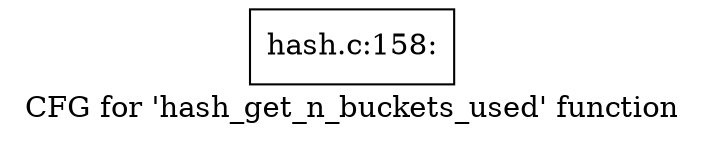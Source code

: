 digraph "CFG for 'hash_get_n_buckets_used' function" {
	label="CFG for 'hash_get_n_buckets_used' function";

	Node0xdd58ee0 [shape=record,label="{hash.c:158:}"];
}
